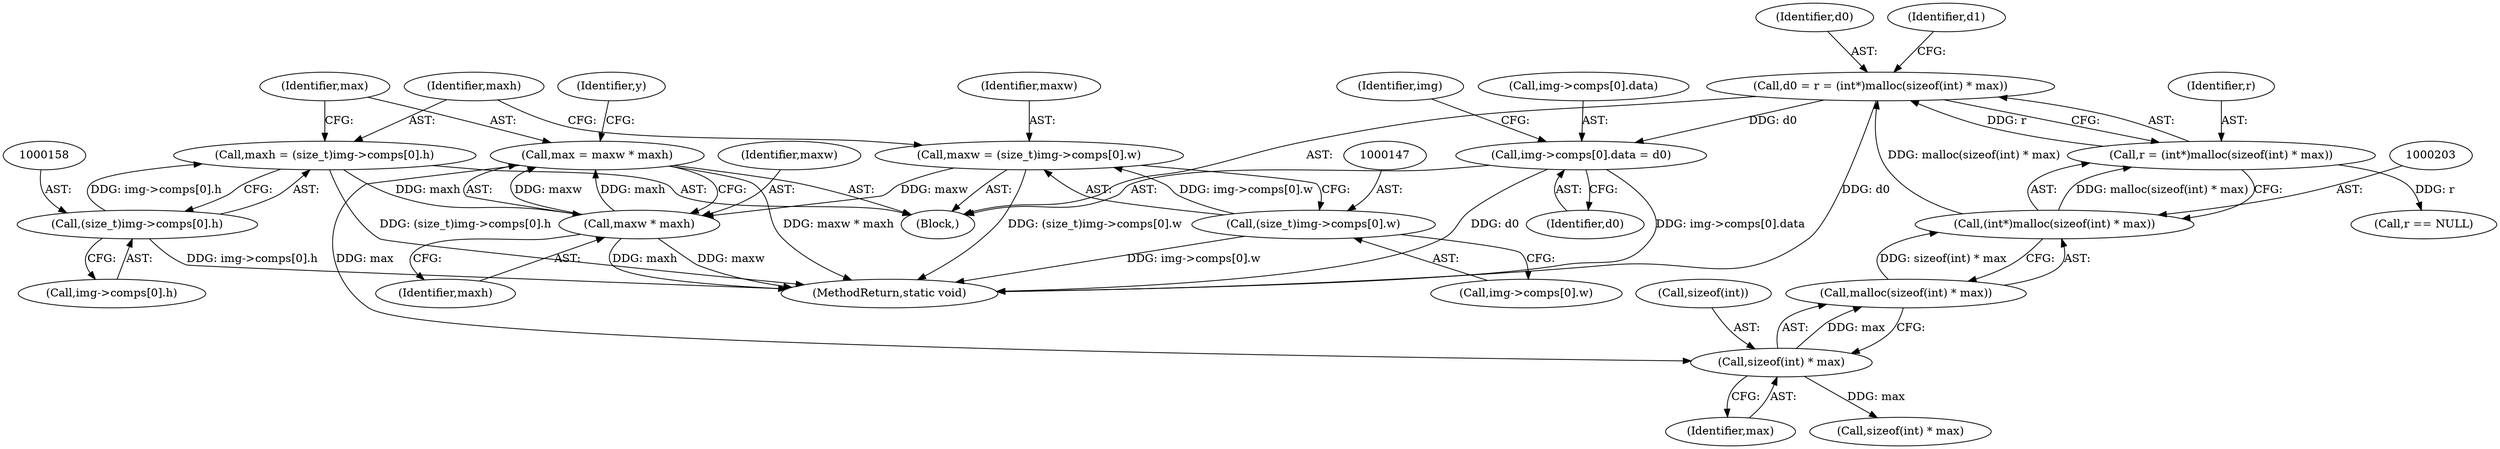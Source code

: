 digraph "0_openjpeg_15f081c89650dccee4aa4ae66f614c3fdb268767_2@pointer" {
"1000286" [label="(Call,img->comps[0].data = d0)"];
"1000198" [label="(Call,d0 = r = (int*)malloc(sizeof(int) * max))"];
"1000200" [label="(Call,r = (int*)malloc(sizeof(int) * max))"];
"1000202" [label="(Call,(int*)malloc(sizeof(int) * max))"];
"1000204" [label="(Call,malloc(sizeof(int) * max))"];
"1000205" [label="(Call,sizeof(int) * max)"];
"1000166" [label="(Call,max = maxw * maxh)"];
"1000168" [label="(Call,maxw * maxh)"];
"1000144" [label="(Call,maxw = (size_t)img->comps[0].w)"];
"1000146" [label="(Call,(size_t)img->comps[0].w)"];
"1000155" [label="(Call,maxh = (size_t)img->comps[0].h)"];
"1000157" [label="(Call,(size_t)img->comps[0].h)"];
"1000146" [label="(Call,(size_t)img->comps[0].w)"];
"1000145" [label="(Identifier,maxw)"];
"1000286" [label="(Call,img->comps[0].data = d0)"];
"1000172" [label="(Identifier,y)"];
"1000287" [label="(Call,img->comps[0].data)"];
"1000233" [label="(Call,r == NULL)"];
"1000170" [label="(Identifier,maxh)"];
"1000342" [label="(MethodReturn,static void)"];
"1000199" [label="(Identifier,d0)"];
"1000155" [label="(Call,maxh = (size_t)img->comps[0].h)"];
"1000206" [label="(Call,sizeof(int))"];
"1000168" [label="(Call,maxw * maxh)"];
"1000204" [label="(Call,malloc(sizeof(int) * max))"];
"1000144" [label="(Call,maxw = (size_t)img->comps[0].w)"];
"1000166" [label="(Call,max = maxw * maxh)"];
"1000299" [label="(Identifier,img)"];
"1000294" [label="(Identifier,d0)"];
"1000167" [label="(Identifier,max)"];
"1000198" [label="(Call,d0 = r = (int*)malloc(sizeof(int) * max))"];
"1000148" [label="(Call,img->comps[0].w)"];
"1000159" [label="(Call,img->comps[0].h)"];
"1000208" [label="(Identifier,max)"];
"1000157" [label="(Call,(size_t)img->comps[0].h)"];
"1000169" [label="(Identifier,maxw)"];
"1000156" [label="(Identifier,maxh)"];
"1000216" [label="(Call,sizeof(int) * max)"];
"1000205" [label="(Call,sizeof(int) * max)"];
"1000202" [label="(Call,(int*)malloc(sizeof(int) * max))"];
"1000201" [label="(Identifier,r)"];
"1000200" [label="(Call,r = (int*)malloc(sizeof(int) * max))"];
"1000103" [label="(Block,)"];
"1000210" [label="(Identifier,d1)"];
"1000286" -> "1000103"  [label="AST: "];
"1000286" -> "1000294"  [label="CFG: "];
"1000287" -> "1000286"  [label="AST: "];
"1000294" -> "1000286"  [label="AST: "];
"1000299" -> "1000286"  [label="CFG: "];
"1000286" -> "1000342"  [label="DDG: d0"];
"1000286" -> "1000342"  [label="DDG: img->comps[0].data"];
"1000198" -> "1000286"  [label="DDG: d0"];
"1000198" -> "1000103"  [label="AST: "];
"1000198" -> "1000200"  [label="CFG: "];
"1000199" -> "1000198"  [label="AST: "];
"1000200" -> "1000198"  [label="AST: "];
"1000210" -> "1000198"  [label="CFG: "];
"1000198" -> "1000342"  [label="DDG: d0"];
"1000200" -> "1000198"  [label="DDG: r"];
"1000202" -> "1000198"  [label="DDG: malloc(sizeof(int) * max)"];
"1000200" -> "1000202"  [label="CFG: "];
"1000201" -> "1000200"  [label="AST: "];
"1000202" -> "1000200"  [label="AST: "];
"1000202" -> "1000200"  [label="DDG: malloc(sizeof(int) * max)"];
"1000200" -> "1000233"  [label="DDG: r"];
"1000202" -> "1000204"  [label="CFG: "];
"1000203" -> "1000202"  [label="AST: "];
"1000204" -> "1000202"  [label="AST: "];
"1000204" -> "1000202"  [label="DDG: sizeof(int) * max"];
"1000204" -> "1000205"  [label="CFG: "];
"1000205" -> "1000204"  [label="AST: "];
"1000205" -> "1000204"  [label="DDG: max"];
"1000205" -> "1000208"  [label="CFG: "];
"1000206" -> "1000205"  [label="AST: "];
"1000208" -> "1000205"  [label="AST: "];
"1000166" -> "1000205"  [label="DDG: max"];
"1000205" -> "1000216"  [label="DDG: max"];
"1000166" -> "1000103"  [label="AST: "];
"1000166" -> "1000168"  [label="CFG: "];
"1000167" -> "1000166"  [label="AST: "];
"1000168" -> "1000166"  [label="AST: "];
"1000172" -> "1000166"  [label="CFG: "];
"1000166" -> "1000342"  [label="DDG: maxw * maxh"];
"1000168" -> "1000166"  [label="DDG: maxw"];
"1000168" -> "1000166"  [label="DDG: maxh"];
"1000168" -> "1000170"  [label="CFG: "];
"1000169" -> "1000168"  [label="AST: "];
"1000170" -> "1000168"  [label="AST: "];
"1000168" -> "1000342"  [label="DDG: maxw"];
"1000168" -> "1000342"  [label="DDG: maxh"];
"1000144" -> "1000168"  [label="DDG: maxw"];
"1000155" -> "1000168"  [label="DDG: maxh"];
"1000144" -> "1000103"  [label="AST: "];
"1000144" -> "1000146"  [label="CFG: "];
"1000145" -> "1000144"  [label="AST: "];
"1000146" -> "1000144"  [label="AST: "];
"1000156" -> "1000144"  [label="CFG: "];
"1000144" -> "1000342"  [label="DDG: (size_t)img->comps[0].w"];
"1000146" -> "1000144"  [label="DDG: img->comps[0].w"];
"1000146" -> "1000148"  [label="CFG: "];
"1000147" -> "1000146"  [label="AST: "];
"1000148" -> "1000146"  [label="AST: "];
"1000146" -> "1000342"  [label="DDG: img->comps[0].w"];
"1000155" -> "1000103"  [label="AST: "];
"1000155" -> "1000157"  [label="CFG: "];
"1000156" -> "1000155"  [label="AST: "];
"1000157" -> "1000155"  [label="AST: "];
"1000167" -> "1000155"  [label="CFG: "];
"1000155" -> "1000342"  [label="DDG: (size_t)img->comps[0].h"];
"1000157" -> "1000155"  [label="DDG: img->comps[0].h"];
"1000157" -> "1000159"  [label="CFG: "];
"1000158" -> "1000157"  [label="AST: "];
"1000159" -> "1000157"  [label="AST: "];
"1000157" -> "1000342"  [label="DDG: img->comps[0].h"];
}
